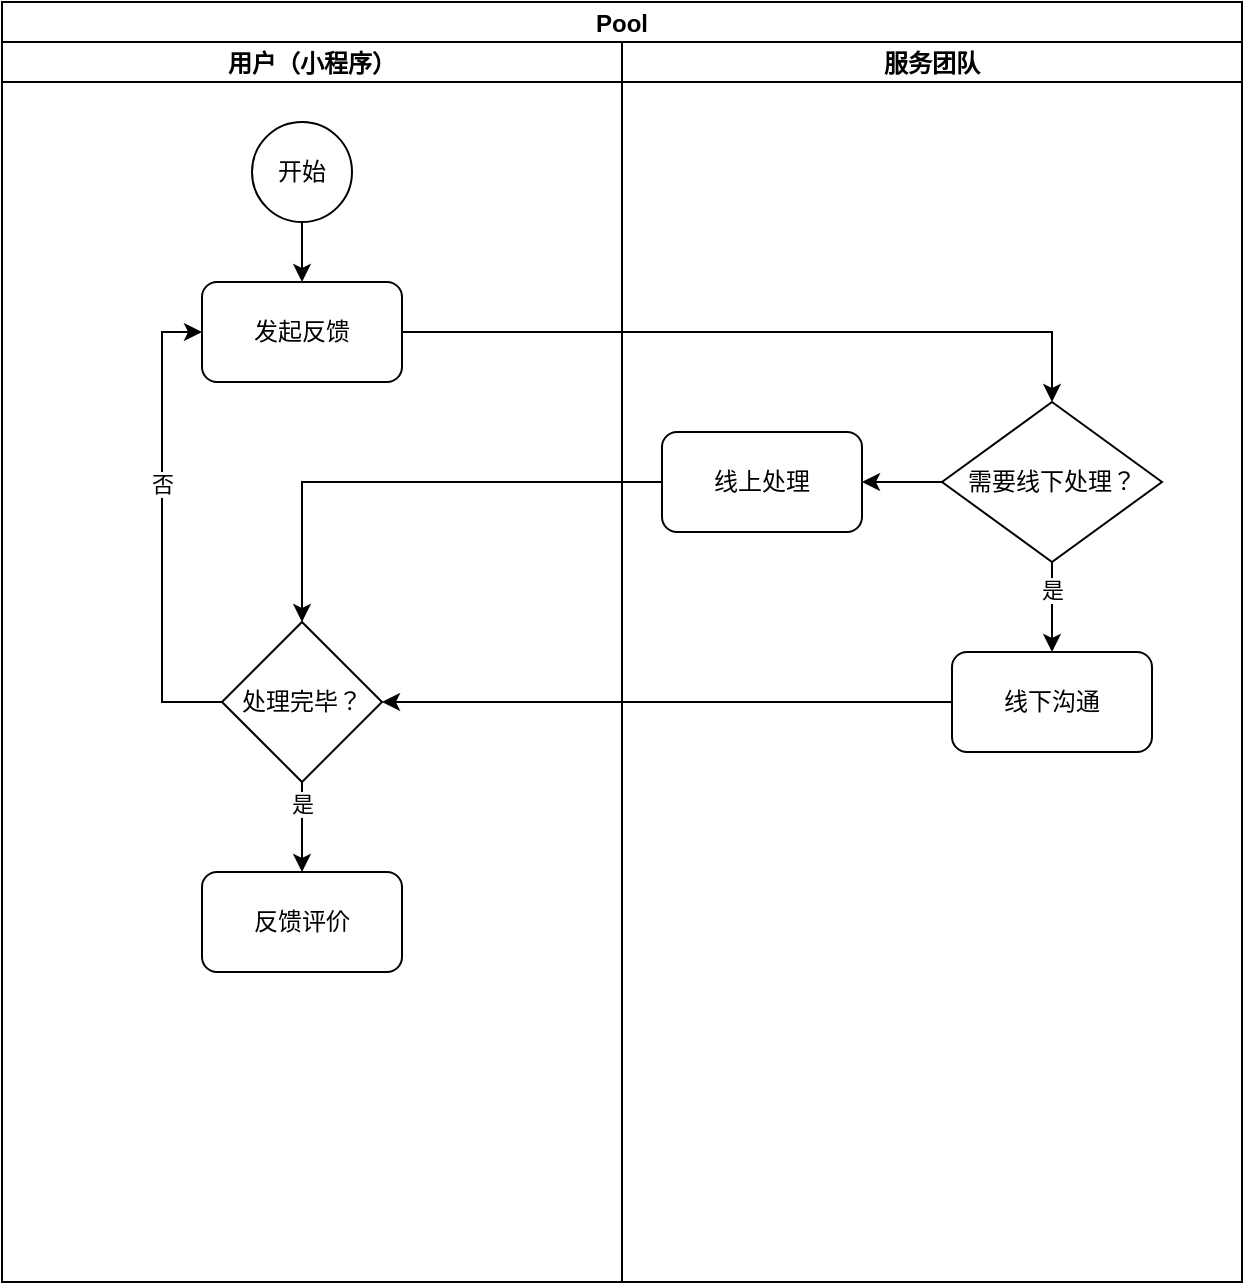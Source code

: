 <mxfile version="20.0.1" type="github">
  <diagram id="XA61wwXE8HyT7bfH3xi0" name="Page-1">
    <mxGraphModel dx="1673" dy="934" grid="1" gridSize="10" guides="1" tooltips="1" connect="1" arrows="1" fold="1" page="1" pageScale="1" pageWidth="827" pageHeight="1169" math="0" shadow="0">
      <root>
        <mxCell id="0" />
        <mxCell id="1" parent="0" />
        <mxCell id="IPqUH8_Ofk3vhc3KA9Ja-3" value="Pool" style="swimlane;childLayout=stackLayout;resizeParent=1;resizeParentMax=0;startSize=20;" vertex="1" parent="1">
          <mxGeometry x="90" y="130" width="620" height="640" as="geometry" />
        </mxCell>
        <mxCell id="IPqUH8_Ofk3vhc3KA9Ja-4" value="用户（小程序）" style="swimlane;startSize=20;" vertex="1" parent="IPqUH8_Ofk3vhc3KA9Ja-3">
          <mxGeometry y="20" width="310" height="620" as="geometry" />
        </mxCell>
        <mxCell id="IPqUH8_Ofk3vhc3KA9Ja-9" style="edgeStyle=orthogonalEdgeStyle;rounded=0;orthogonalLoop=1;jettySize=auto;html=1;exitX=0.5;exitY=1;exitDx=0;exitDy=0;entryX=0.5;entryY=0;entryDx=0;entryDy=0;" edge="1" parent="IPqUH8_Ofk3vhc3KA9Ja-4" source="IPqUH8_Ofk3vhc3KA9Ja-7" target="IPqUH8_Ofk3vhc3KA9Ja-8">
          <mxGeometry relative="1" as="geometry" />
        </mxCell>
        <mxCell id="IPqUH8_Ofk3vhc3KA9Ja-7" value="开始" style="ellipse;whiteSpace=wrap;html=1;aspect=fixed;" vertex="1" parent="IPqUH8_Ofk3vhc3KA9Ja-4">
          <mxGeometry x="125" y="40" width="50" height="50" as="geometry" />
        </mxCell>
        <mxCell id="IPqUH8_Ofk3vhc3KA9Ja-8" value="发起反馈" style="rounded=1;whiteSpace=wrap;html=1;" vertex="1" parent="IPqUH8_Ofk3vhc3KA9Ja-4">
          <mxGeometry x="100" y="120" width="100" height="50" as="geometry" />
        </mxCell>
        <mxCell id="IPqUH8_Ofk3vhc3KA9Ja-18" style="edgeStyle=orthogonalEdgeStyle;rounded=0;orthogonalLoop=1;jettySize=auto;html=1;exitX=0.5;exitY=1;exitDx=0;exitDy=0;entryX=0.5;entryY=0;entryDx=0;entryDy=0;" edge="1" parent="IPqUH8_Ofk3vhc3KA9Ja-4" source="IPqUH8_Ofk3vhc3KA9Ja-15" target="IPqUH8_Ofk3vhc3KA9Ja-17">
          <mxGeometry relative="1" as="geometry" />
        </mxCell>
        <mxCell id="IPqUH8_Ofk3vhc3KA9Ja-19" value="是" style="edgeLabel;html=1;align=center;verticalAlign=middle;resizable=0;points=[];" vertex="1" connectable="0" parent="IPqUH8_Ofk3vhc3KA9Ja-18">
          <mxGeometry x="-0.542" relative="1" as="geometry">
            <mxPoint as="offset" />
          </mxGeometry>
        </mxCell>
        <mxCell id="IPqUH8_Ofk3vhc3KA9Ja-29" style="edgeStyle=orthogonalEdgeStyle;rounded=0;orthogonalLoop=1;jettySize=auto;html=1;exitX=0;exitY=0.5;exitDx=0;exitDy=0;entryX=0;entryY=0.5;entryDx=0;entryDy=0;" edge="1" parent="IPqUH8_Ofk3vhc3KA9Ja-4" source="IPqUH8_Ofk3vhc3KA9Ja-15" target="IPqUH8_Ofk3vhc3KA9Ja-8">
          <mxGeometry relative="1" as="geometry" />
        </mxCell>
        <mxCell id="IPqUH8_Ofk3vhc3KA9Ja-30" value="否" style="edgeLabel;html=1;align=center;verticalAlign=middle;resizable=0;points=[];" vertex="1" connectable="0" parent="IPqUH8_Ofk3vhc3KA9Ja-29">
          <mxGeometry x="0.214" y="2" relative="1" as="geometry">
            <mxPoint x="2" y="3" as="offset" />
          </mxGeometry>
        </mxCell>
        <mxCell id="IPqUH8_Ofk3vhc3KA9Ja-15" value="处理完毕？" style="rhombus;whiteSpace=wrap;html=1;" vertex="1" parent="IPqUH8_Ofk3vhc3KA9Ja-4">
          <mxGeometry x="110" y="290" width="80" height="80" as="geometry" />
        </mxCell>
        <mxCell id="IPqUH8_Ofk3vhc3KA9Ja-17" value="反馈评价" style="rounded=1;whiteSpace=wrap;html=1;" vertex="1" parent="IPqUH8_Ofk3vhc3KA9Ja-4">
          <mxGeometry x="100" y="415" width="100" height="50" as="geometry" />
        </mxCell>
        <mxCell id="IPqUH8_Ofk3vhc3KA9Ja-5" value="服务团队" style="swimlane;startSize=20;" vertex="1" parent="IPqUH8_Ofk3vhc3KA9Ja-3">
          <mxGeometry x="310" y="20" width="310" height="620" as="geometry" />
        </mxCell>
        <mxCell id="IPqUH8_Ofk3vhc3KA9Ja-23" style="edgeStyle=orthogonalEdgeStyle;rounded=0;orthogonalLoop=1;jettySize=auto;html=1;exitX=0.5;exitY=1;exitDx=0;exitDy=0;entryX=0.5;entryY=0;entryDx=0;entryDy=0;" edge="1" parent="IPqUH8_Ofk3vhc3KA9Ja-5" source="IPqUH8_Ofk3vhc3KA9Ja-20" target="IPqUH8_Ofk3vhc3KA9Ja-22">
          <mxGeometry relative="1" as="geometry" />
        </mxCell>
        <mxCell id="IPqUH8_Ofk3vhc3KA9Ja-24" value="是" style="edgeLabel;html=1;align=center;verticalAlign=middle;resizable=0;points=[];" vertex="1" connectable="0" parent="IPqUH8_Ofk3vhc3KA9Ja-23">
          <mxGeometry x="-0.4" relative="1" as="geometry">
            <mxPoint as="offset" />
          </mxGeometry>
        </mxCell>
        <mxCell id="IPqUH8_Ofk3vhc3KA9Ja-33" style="edgeStyle=orthogonalEdgeStyle;rounded=0;orthogonalLoop=1;jettySize=auto;html=1;exitX=0;exitY=0.5;exitDx=0;exitDy=0;" edge="1" parent="IPqUH8_Ofk3vhc3KA9Ja-5" source="IPqUH8_Ofk3vhc3KA9Ja-20" target="IPqUH8_Ofk3vhc3KA9Ja-32">
          <mxGeometry relative="1" as="geometry" />
        </mxCell>
        <mxCell id="IPqUH8_Ofk3vhc3KA9Ja-20" value="需要线下处理？" style="rhombus;whiteSpace=wrap;html=1;" vertex="1" parent="IPqUH8_Ofk3vhc3KA9Ja-5">
          <mxGeometry x="160" y="180" width="110" height="80" as="geometry" />
        </mxCell>
        <mxCell id="IPqUH8_Ofk3vhc3KA9Ja-22" value="线下沟通" style="rounded=1;whiteSpace=wrap;html=1;" vertex="1" parent="IPqUH8_Ofk3vhc3KA9Ja-5">
          <mxGeometry x="165" y="305" width="100" height="50" as="geometry" />
        </mxCell>
        <mxCell id="IPqUH8_Ofk3vhc3KA9Ja-32" value="线上处理" style="rounded=1;whiteSpace=wrap;html=1;" vertex="1" parent="IPqUH8_Ofk3vhc3KA9Ja-5">
          <mxGeometry x="20" y="195" width="100" height="50" as="geometry" />
        </mxCell>
        <mxCell id="IPqUH8_Ofk3vhc3KA9Ja-13" style="edgeStyle=orthogonalEdgeStyle;rounded=0;orthogonalLoop=1;jettySize=auto;html=1;exitX=1;exitY=0.5;exitDx=0;exitDy=0;entryX=0.5;entryY=0;entryDx=0;entryDy=0;" edge="1" parent="IPqUH8_Ofk3vhc3KA9Ja-3" source="IPqUH8_Ofk3vhc3KA9Ja-8" target="IPqUH8_Ofk3vhc3KA9Ja-20">
          <mxGeometry relative="1" as="geometry">
            <mxPoint x="180" y="200" as="targetPoint" />
          </mxGeometry>
        </mxCell>
        <mxCell id="IPqUH8_Ofk3vhc3KA9Ja-28" style="edgeStyle=orthogonalEdgeStyle;rounded=0;orthogonalLoop=1;jettySize=auto;html=1;exitX=0;exitY=0.5;exitDx=0;exitDy=0;entryX=1;entryY=0.5;entryDx=0;entryDy=0;" edge="1" parent="IPqUH8_Ofk3vhc3KA9Ja-3" source="IPqUH8_Ofk3vhc3KA9Ja-22" target="IPqUH8_Ofk3vhc3KA9Ja-15">
          <mxGeometry relative="1" as="geometry" />
        </mxCell>
        <mxCell id="IPqUH8_Ofk3vhc3KA9Ja-34" style="edgeStyle=orthogonalEdgeStyle;rounded=0;orthogonalLoop=1;jettySize=auto;html=1;exitX=0;exitY=0.5;exitDx=0;exitDy=0;entryX=0.5;entryY=0;entryDx=0;entryDy=0;" edge="1" parent="IPqUH8_Ofk3vhc3KA9Ja-3" source="IPqUH8_Ofk3vhc3KA9Ja-32" target="IPqUH8_Ofk3vhc3KA9Ja-15">
          <mxGeometry relative="1" as="geometry" />
        </mxCell>
      </root>
    </mxGraphModel>
  </diagram>
</mxfile>
